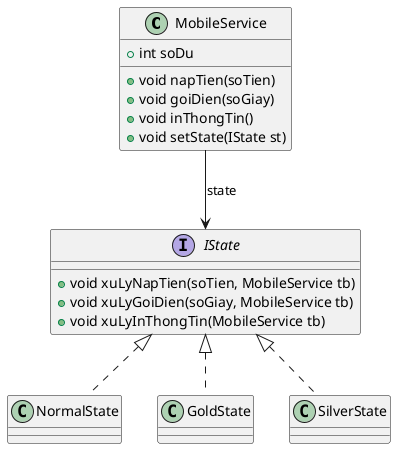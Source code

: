 @startuml
'https://plantuml.com/class-diagram

class MobileService{
    + int soDu
    + void napTien(soTien)
    + void goiDien(soGiay)
    + void inThongTin()
    + void setState(IState st)
}

interface IState{
    + void xuLyNapTien(soTien, MobileService tb)
    + void xuLyGoiDien(soGiay, MobileService tb)
    + void xuLyInThongTin(MobileService tb)
}

class NormalState implements IState{

}

class GoldState implements IState{

}

class SilverState implements IState{

}

MobileService --> IState: state

@enduml